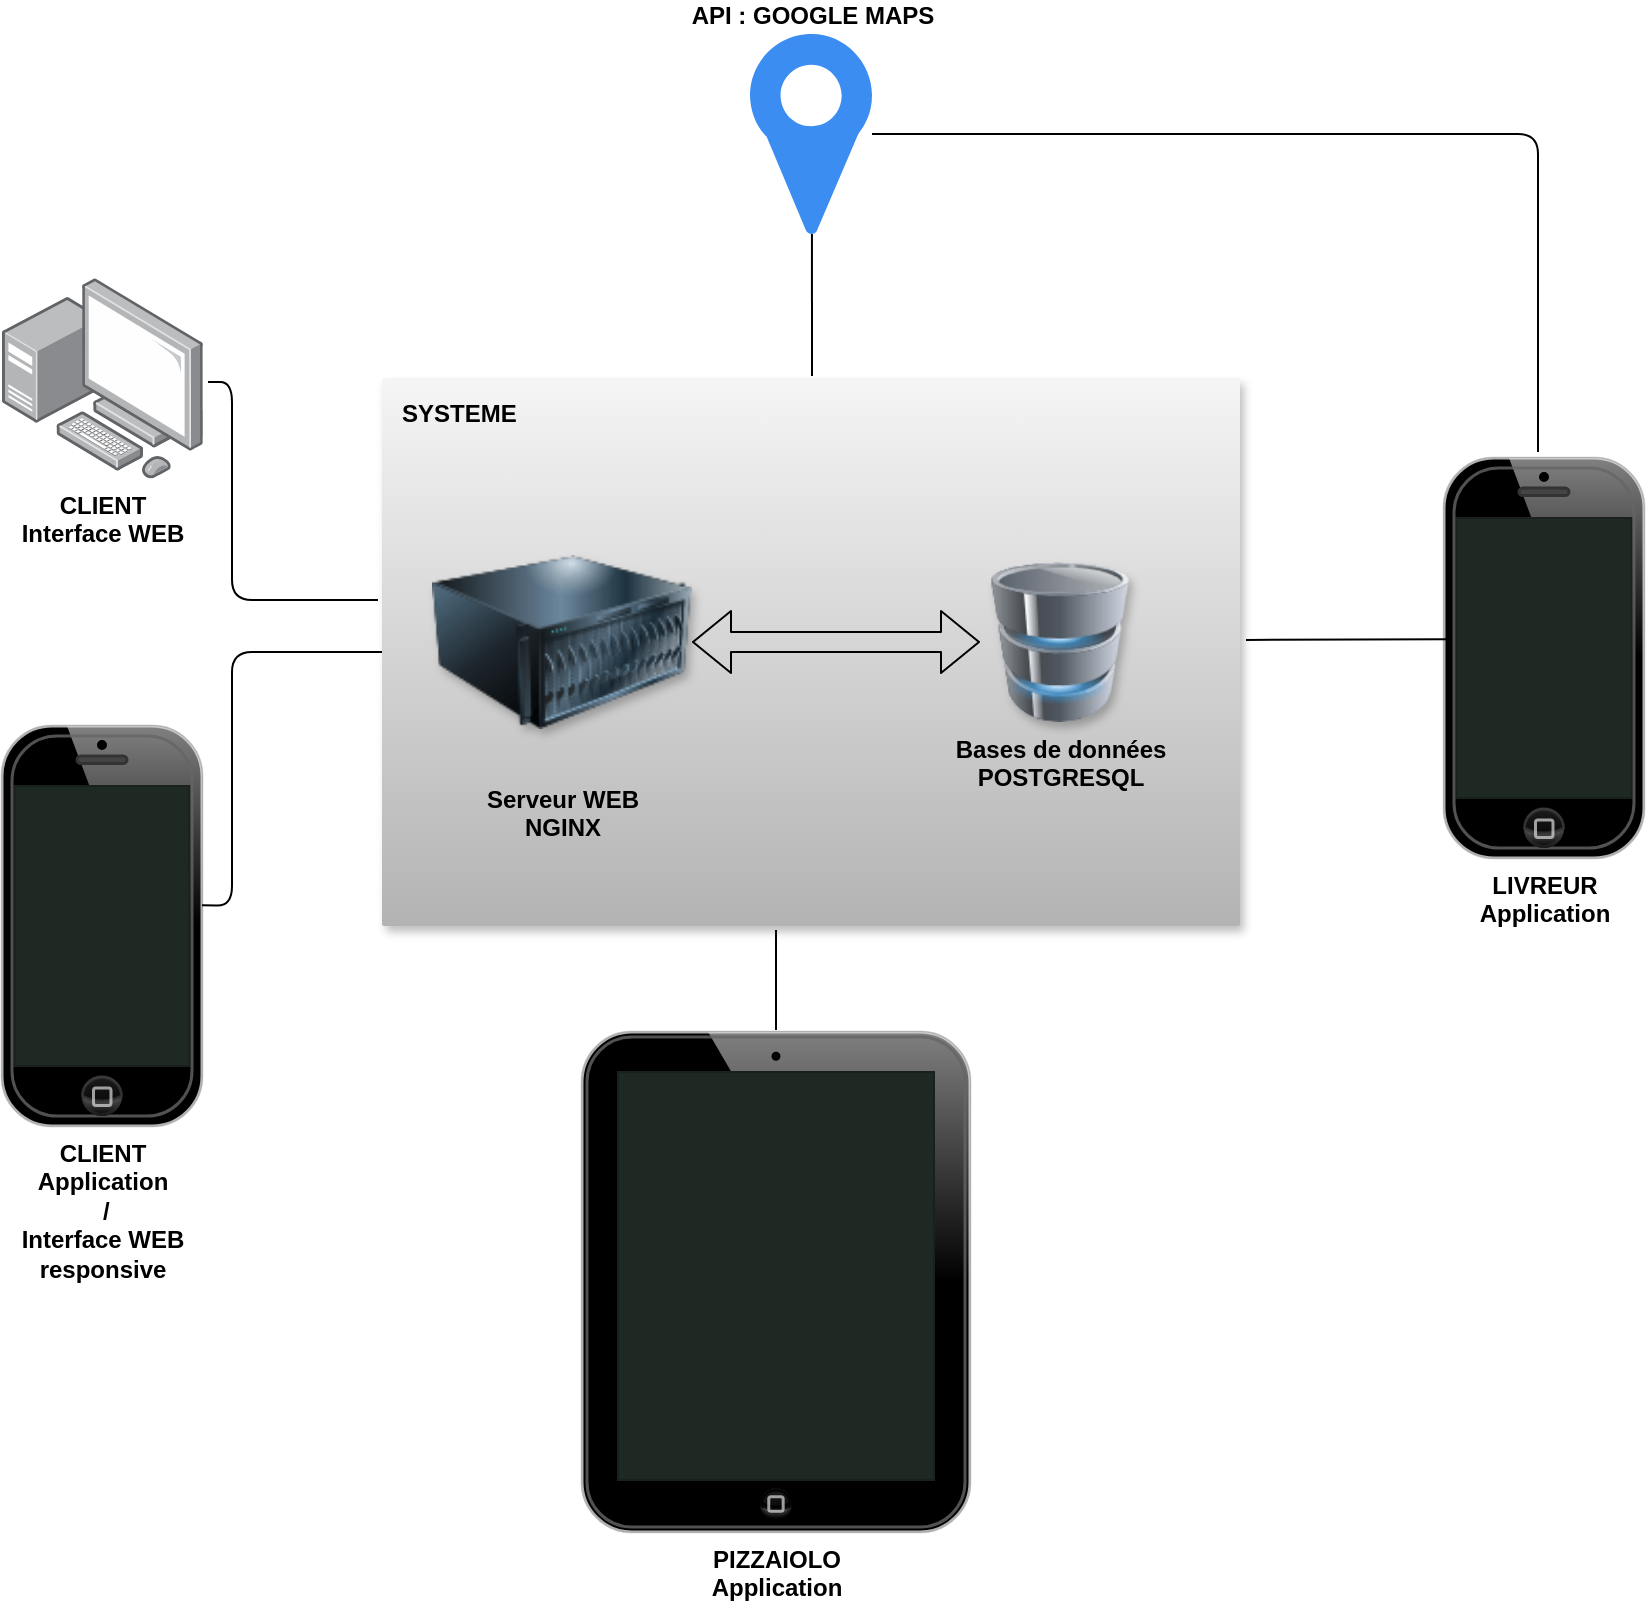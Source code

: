 <mxfile version="12.1.3" type="device" pages="1"><diagram id="WYkdKX0ccVqJV_l0bDZg" name="Page-1"><mxGraphModel dx="2241" dy="545" grid="0" gridSize="10" guides="1" tooltips="1" connect="1" arrows="1" fold="1" page="0" pageScale="1" pageWidth="827" pageHeight="1169" math="0" shadow="0"><root><mxCell id="0"/><mxCell id="1" parent="0"/><mxCell id="oeCwU3l2XREEoInmjbyd-19" value="SYSTEME" style="points=[[0,0,0],[0.25,0,0],[0.5,0,0],[0.75,0,0],[1,0,0],[1,0.25,0],[1,0.5,0],[1,0.75,0],[1,1,0],[0.75,1,0],[0.5,1,0],[0.25,1,0],[0,1,0],[0,0.75,0],[0,0.5,0],[0,0.25,0]];rounded=1;absoluteArcSize=1;arcSize=2;html=1;strokeColor=none;gradientColor=#b3b3b3;shadow=1;dashed=0;fontSize=12;align=left;verticalAlign=top;spacing=10;spacingTop=-4;fillColor=#f5f5f5;labelBackgroundColor=none;fontStyle=1" vertex="1" parent="1"><mxGeometry x="-137" y="606" width="429" height="274" as="geometry"/></mxCell><mxCell id="oeCwU3l2XREEoInmjbyd-4" value="&lt;div&gt;Bases de données&lt;/div&gt;&lt;div&gt;POSTGRESQL&lt;br&gt;&lt;/div&gt;" style="image;html=1;labelBackgroundColor=none;image=img/lib/clip_art/computers/Database_128x128.png;shadow=1;fontStyle=1" vertex="1" parent="1"><mxGeometry x="162" y="698" width="80" height="80" as="geometry"/></mxCell><mxCell id="oeCwU3l2XREEoInmjbyd-6" value="API : GOOGLE MAPS" style="html=1;aspect=fixed;strokeColor=none;shadow=0;align=center;verticalAlign=bottom;fillColor=#3B8DF1;shape=mxgraph.gcp2.maps_api;labelBackgroundColor=none;labelPosition=center;verticalLabelPosition=top;fontStyle=1" vertex="1" parent="1"><mxGeometry x="47" y="434" width="61" height="100" as="geometry"/></mxCell><mxCell id="oeCwU3l2XREEoInmjbyd-11" value="" style="endArrow=none;html=1;entryX=0.47;entryY=-0.015;entryDx=0;entryDy=0;entryPerimeter=0;" edge="1" parent="1" source="oeCwU3l2XREEoInmjbyd-6" target="oeCwU3l2XREEoInmjbyd-16"><mxGeometry width="50" height="50" relative="1" as="geometry"><mxPoint x="8" y="606" as="sourcePoint"/><mxPoint x="157.92" y="466.079" as="targetPoint"/><Array as="points"><mxPoint x="441" y="484"/></Array></mxGeometry></mxCell><mxCell id="oeCwU3l2XREEoInmjbyd-15" value="&lt;div&gt;PIZZAIOLO&lt;/div&gt;&lt;div&gt;Application&lt;br&gt;&lt;/div&gt;" style="verticalLabelPosition=bottom;verticalAlign=top;html=1;shadow=0;dashed=0;strokeWidth=1;shape=mxgraph.ios.iPad;bgStyle=bgGreen;fillColor=#aaaaaa;labelBackgroundColor=none;aspect=fixed;fontStyle=1" vertex="1" parent="1"><mxGeometry x="-37" y="933" width="194" height="250" as="geometry"/></mxCell><mxCell id="oeCwU3l2XREEoInmjbyd-16" value="&lt;div&gt;LIVREUR&lt;/div&gt;&lt;div&gt;Application&lt;br&gt;&lt;/div&gt;" style="verticalLabelPosition=bottom;verticalAlign=top;html=1;shadow=0;dashed=0;strokeWidth=1;shape=mxgraph.ios.iPhone;bgStyle=bgGreen;fillColor=#aaaaaa;labelBackgroundColor=none;aspect=fixed;fontStyle=1" vertex="1" parent="1"><mxGeometry x="394" y="646" width="100" height="200" as="geometry"/></mxCell><mxCell id="oeCwU3l2XREEoInmjbyd-17" value="&lt;div&gt;CLIENT&lt;/div&gt;&lt;div&gt;Application&lt;br&gt;&lt;/div&gt;&lt;div&gt;&amp;nbsp;/&lt;/div&gt;&lt;div&gt;Interface WEB&lt;br&gt;&lt;/div&gt;&lt;div&gt;responsive&lt;br&gt;&lt;/div&gt;" style="verticalLabelPosition=bottom;verticalAlign=top;html=1;shadow=0;dashed=0;strokeWidth=1;shape=mxgraph.ios.iPhone;bgStyle=bgGreen;fillColor=#aaaaaa;labelBackgroundColor=none;aspect=fixed;fontStyle=1" vertex="1" parent="1"><mxGeometry x="-327" y="780" width="100" height="200" as="geometry"/></mxCell><mxCell id="oeCwU3l2XREEoInmjbyd-18" value="" style="endArrow=none;html=1;exitX=1;exitY=0.448;exitDx=0;exitDy=0;exitPerimeter=0;entryX=0;entryY=0.5;entryDx=0;entryDy=0;entryPerimeter=0;" edge="1" parent="1" source="oeCwU3l2XREEoInmjbyd-17" target="oeCwU3l2XREEoInmjbyd-19"><mxGeometry width="50" height="50" relative="1" as="geometry"><mxPoint x="-129" y="656" as="sourcePoint"/><mxPoint x="-137" y="733.467" as="targetPoint"/><Array as="points"><mxPoint x="-212" y="870"/><mxPoint x="-212" y="743"/></Array></mxGeometry></mxCell><mxCell id="oeCwU3l2XREEoInmjbyd-20" value="" style="shape=flexArrow;endArrow=classic;startArrow=classic;html=1;fontColor=#000000;entryX=0;entryY=0.5;entryDx=0;entryDy=0;" edge="1" parent="1" source="oeCwU3l2XREEoInmjbyd-23" target="oeCwU3l2XREEoInmjbyd-4"><mxGeometry width="50" height="50" relative="1" as="geometry"><mxPoint x="63" y="749.982" as="sourcePoint"/><mxPoint x="-287" y="1116" as="targetPoint"/></mxGeometry></mxCell><mxCell id="oeCwU3l2XREEoInmjbyd-21" value="" style="endArrow=none;html=1;fontColor=#000000;entryX=0.5;entryY=-0.004;entryDx=0;entryDy=0;entryPerimeter=0;" edge="1" parent="1" target="oeCwU3l2XREEoInmjbyd-15"><mxGeometry width="50" height="50" relative="1" as="geometry"><mxPoint x="60" y="882" as="sourcePoint"/><mxPoint x="-287" y="1271" as="targetPoint"/></mxGeometry></mxCell><mxCell id="oeCwU3l2XREEoInmjbyd-22" value="" style="endArrow=none;html=1;fontColor=#000000;entryX=0.02;entryY=0.453;entryDx=0;entryDy=0;entryPerimeter=0;exitX=1.007;exitY=0.478;exitDx=0;exitDy=0;exitPerimeter=0;" edge="1" parent="1" source="oeCwU3l2XREEoInmjbyd-19" target="oeCwU3l2XREEoInmjbyd-16"><mxGeometry width="50" height="50" relative="1" as="geometry"><mxPoint x="-337" y="1260" as="sourcePoint"/><mxPoint x="-287" y="1210" as="targetPoint"/></mxGeometry></mxCell><mxCell id="oeCwU3l2XREEoInmjbyd-23" value="&lt;div&gt;Serveur WEB&lt;/div&gt;&lt;div&gt;NGINX&lt;/div&gt;" style="image;html=1;labelBackgroundColor=none;image=img/lib/clip_art/computers/Server_128x128.png;shadow=1;fontColor=#000000;aspect=fixed;fontStyle=1" vertex="1" parent="1"><mxGeometry x="-112" y="673" width="130" height="130" as="geometry"/></mxCell><mxCell id="oeCwU3l2XREEoInmjbyd-24" value="" style="endArrow=none;html=1;fontColor=#000000;entryX=0.475;entryY=1;entryDx=0;entryDy=0;entryPerimeter=0;" edge="1" parent="1"><mxGeometry width="50" height="50" relative="1" as="geometry"><mxPoint x="78" y="605" as="sourcePoint"/><mxPoint x="77.975" y="534" as="targetPoint"/></mxGeometry></mxCell><mxCell id="oeCwU3l2XREEoInmjbyd-25" value="&lt;div&gt;CLIENT&lt;/div&gt;&lt;div&gt;Interface WEB&lt;br&gt;&lt;/div&gt;" style="points=[];aspect=fixed;html=1;align=center;shadow=0;dashed=0;image;image=img/lib/allied_telesis/computer_and_terminals/Personal_Computer_with_Server.svg;labelBackgroundColor=none;fontColor=#000000;fontStyle=1" vertex="1" parent="1"><mxGeometry x="-327" y="556" width="100.4" height="100.4" as="geometry"/></mxCell><mxCell id="oeCwU3l2XREEoInmjbyd-28" value="" style="endArrow=none;html=1;fontColor=#000000;entryX=1.026;entryY=0.518;entryDx=0;entryDy=0;entryPerimeter=0;" edge="1" parent="1" target="oeCwU3l2XREEoInmjbyd-25"><mxGeometry width="50" height="50" relative="1" as="geometry"><mxPoint x="-139" y="717" as="sourcePoint"/><mxPoint x="-277" y="1238" as="targetPoint"/><Array as="points"><mxPoint x="-212" y="717"/><mxPoint x="-212" y="608"/></Array></mxGeometry></mxCell></root></mxGraphModel></diagram></mxfile>